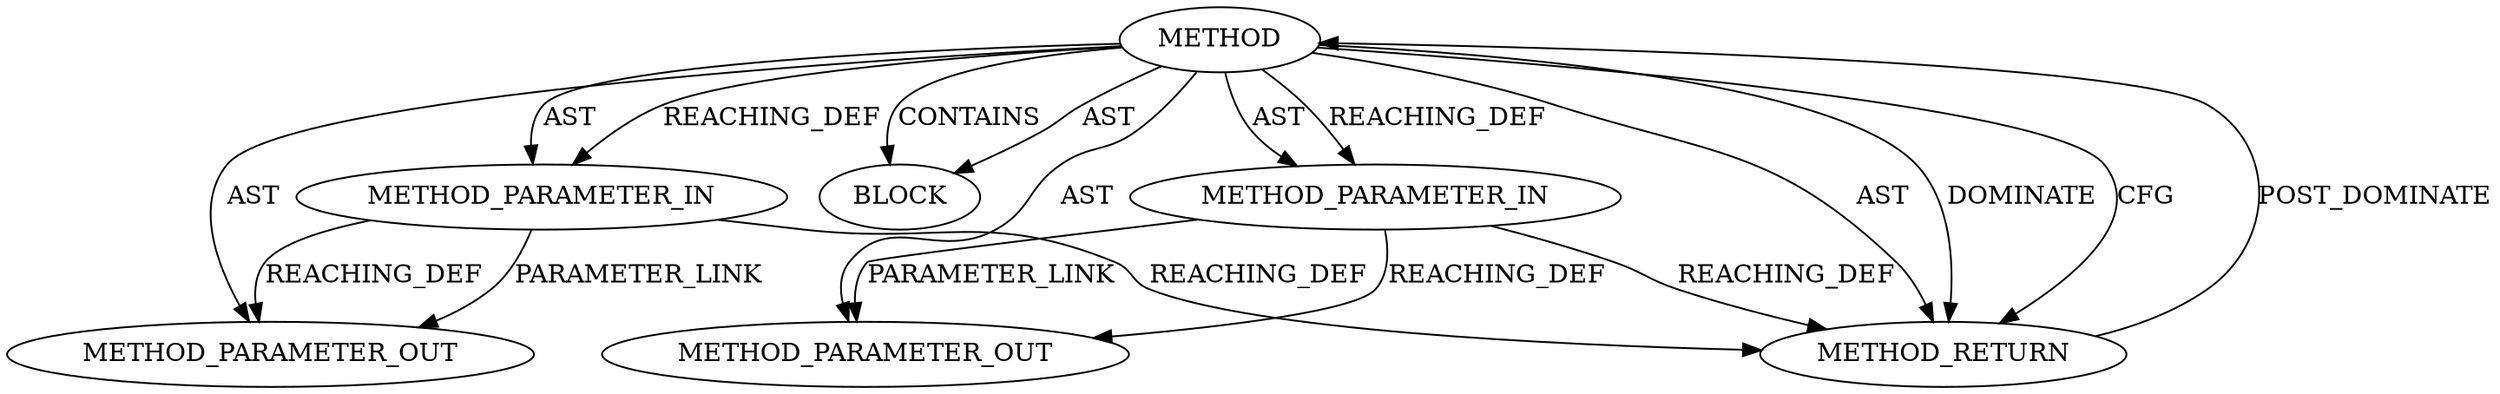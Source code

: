 digraph {
  22099 [label=METHOD_PARAMETER_OUT ORDER=2 CODE="p2" IS_VARIADIC=false TYPE_FULL_NAME="ANY" EVALUATION_STRATEGY="BY_VALUE" INDEX=2 NAME="p2"]
  20217 [label=METHOD AST_PARENT_TYPE="NAMESPACE_BLOCK" AST_PARENT_FULL_NAME="<global>" ORDER=0 CODE="<empty>" FULL_NAME="alloc_skb" IS_EXTERNAL=true FILENAME="<empty>" SIGNATURE="" NAME="alloc_skb"]
  20220 [label=BLOCK ORDER=1 ARGUMENT_INDEX=1 CODE="<empty>" TYPE_FULL_NAME="ANY"]
  20218 [label=METHOD_PARAMETER_IN ORDER=1 CODE="p1" IS_VARIADIC=false TYPE_FULL_NAME="ANY" EVALUATION_STRATEGY="BY_VALUE" INDEX=1 NAME="p1"]
  22098 [label=METHOD_PARAMETER_OUT ORDER=1 CODE="p1" IS_VARIADIC=false TYPE_FULL_NAME="ANY" EVALUATION_STRATEGY="BY_VALUE" INDEX=1 NAME="p1"]
  20219 [label=METHOD_PARAMETER_IN ORDER=2 CODE="p2" IS_VARIADIC=false TYPE_FULL_NAME="ANY" EVALUATION_STRATEGY="BY_VALUE" INDEX=2 NAME="p2"]
  20221 [label=METHOD_RETURN ORDER=2 CODE="RET" TYPE_FULL_NAME="ANY" EVALUATION_STRATEGY="BY_VALUE"]
  20219 -> 22099 [label=PARAMETER_LINK ]
  20217 -> 22099 [label=AST ]
  20218 -> 22098 [label=REACHING_DEF VARIABLE="p1"]
  20217 -> 22098 [label=AST ]
  20217 -> 20219 [label=AST ]
  20217 -> 20220 [label=CONTAINS ]
  20221 -> 20217 [label=POST_DOMINATE ]
  20217 -> 20218 [label=AST ]
  20217 -> 20218 [label=REACHING_DEF VARIABLE=""]
  20217 -> 20220 [label=AST ]
  20217 -> 20221 [label=AST ]
  20218 -> 20221 [label=REACHING_DEF VARIABLE="p1"]
  20219 -> 20221 [label=REACHING_DEF VARIABLE="p2"]
  20217 -> 20219 [label=REACHING_DEF VARIABLE=""]
  20218 -> 22098 [label=PARAMETER_LINK ]
  20217 -> 20221 [label=DOMINATE ]
  20217 -> 20221 [label=CFG ]
  20219 -> 22099 [label=REACHING_DEF VARIABLE="p2"]
}
